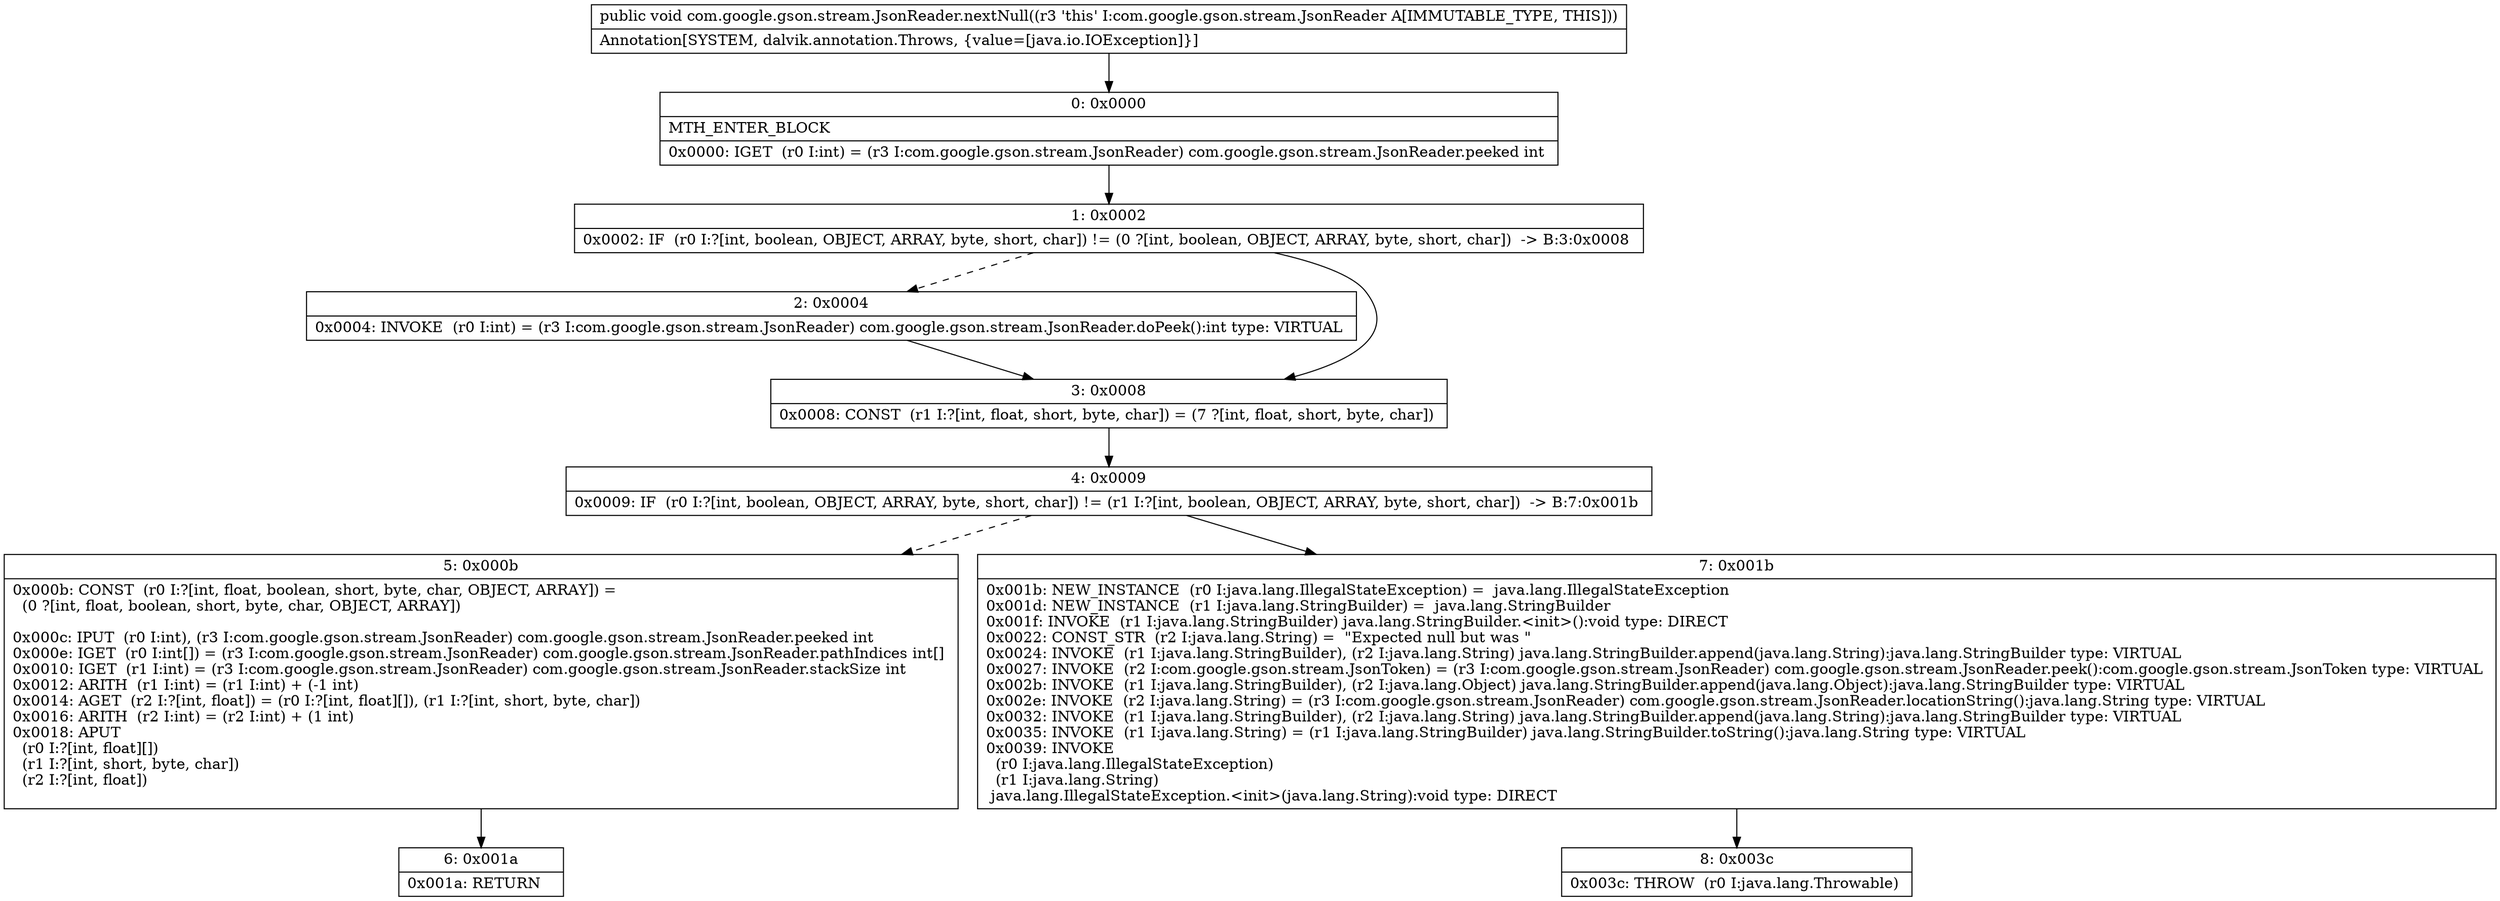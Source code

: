 digraph "CFG forcom.google.gson.stream.JsonReader.nextNull()V" {
Node_0 [shape=record,label="{0\:\ 0x0000|MTH_ENTER_BLOCK\l|0x0000: IGET  (r0 I:int) = (r3 I:com.google.gson.stream.JsonReader) com.google.gson.stream.JsonReader.peeked int \l}"];
Node_1 [shape=record,label="{1\:\ 0x0002|0x0002: IF  (r0 I:?[int, boolean, OBJECT, ARRAY, byte, short, char]) != (0 ?[int, boolean, OBJECT, ARRAY, byte, short, char])  \-\> B:3:0x0008 \l}"];
Node_2 [shape=record,label="{2\:\ 0x0004|0x0004: INVOKE  (r0 I:int) = (r3 I:com.google.gson.stream.JsonReader) com.google.gson.stream.JsonReader.doPeek():int type: VIRTUAL \l}"];
Node_3 [shape=record,label="{3\:\ 0x0008|0x0008: CONST  (r1 I:?[int, float, short, byte, char]) = (7 ?[int, float, short, byte, char]) \l}"];
Node_4 [shape=record,label="{4\:\ 0x0009|0x0009: IF  (r0 I:?[int, boolean, OBJECT, ARRAY, byte, short, char]) != (r1 I:?[int, boolean, OBJECT, ARRAY, byte, short, char])  \-\> B:7:0x001b \l}"];
Node_5 [shape=record,label="{5\:\ 0x000b|0x000b: CONST  (r0 I:?[int, float, boolean, short, byte, char, OBJECT, ARRAY]) = \l  (0 ?[int, float, boolean, short, byte, char, OBJECT, ARRAY])\l \l0x000c: IPUT  (r0 I:int), (r3 I:com.google.gson.stream.JsonReader) com.google.gson.stream.JsonReader.peeked int \l0x000e: IGET  (r0 I:int[]) = (r3 I:com.google.gson.stream.JsonReader) com.google.gson.stream.JsonReader.pathIndices int[] \l0x0010: IGET  (r1 I:int) = (r3 I:com.google.gson.stream.JsonReader) com.google.gson.stream.JsonReader.stackSize int \l0x0012: ARITH  (r1 I:int) = (r1 I:int) + (\-1 int) \l0x0014: AGET  (r2 I:?[int, float]) = (r0 I:?[int, float][]), (r1 I:?[int, short, byte, char]) \l0x0016: ARITH  (r2 I:int) = (r2 I:int) + (1 int) \l0x0018: APUT  \l  (r0 I:?[int, float][])\l  (r1 I:?[int, short, byte, char])\l  (r2 I:?[int, float])\l \l}"];
Node_6 [shape=record,label="{6\:\ 0x001a|0x001a: RETURN   \l}"];
Node_7 [shape=record,label="{7\:\ 0x001b|0x001b: NEW_INSTANCE  (r0 I:java.lang.IllegalStateException) =  java.lang.IllegalStateException \l0x001d: NEW_INSTANCE  (r1 I:java.lang.StringBuilder) =  java.lang.StringBuilder \l0x001f: INVOKE  (r1 I:java.lang.StringBuilder) java.lang.StringBuilder.\<init\>():void type: DIRECT \l0x0022: CONST_STR  (r2 I:java.lang.String) =  \"Expected null but was \" \l0x0024: INVOKE  (r1 I:java.lang.StringBuilder), (r2 I:java.lang.String) java.lang.StringBuilder.append(java.lang.String):java.lang.StringBuilder type: VIRTUAL \l0x0027: INVOKE  (r2 I:com.google.gson.stream.JsonToken) = (r3 I:com.google.gson.stream.JsonReader) com.google.gson.stream.JsonReader.peek():com.google.gson.stream.JsonToken type: VIRTUAL \l0x002b: INVOKE  (r1 I:java.lang.StringBuilder), (r2 I:java.lang.Object) java.lang.StringBuilder.append(java.lang.Object):java.lang.StringBuilder type: VIRTUAL \l0x002e: INVOKE  (r2 I:java.lang.String) = (r3 I:com.google.gson.stream.JsonReader) com.google.gson.stream.JsonReader.locationString():java.lang.String type: VIRTUAL \l0x0032: INVOKE  (r1 I:java.lang.StringBuilder), (r2 I:java.lang.String) java.lang.StringBuilder.append(java.lang.String):java.lang.StringBuilder type: VIRTUAL \l0x0035: INVOKE  (r1 I:java.lang.String) = (r1 I:java.lang.StringBuilder) java.lang.StringBuilder.toString():java.lang.String type: VIRTUAL \l0x0039: INVOKE  \l  (r0 I:java.lang.IllegalStateException)\l  (r1 I:java.lang.String)\l java.lang.IllegalStateException.\<init\>(java.lang.String):void type: DIRECT \l}"];
Node_8 [shape=record,label="{8\:\ 0x003c|0x003c: THROW  (r0 I:java.lang.Throwable) \l}"];
MethodNode[shape=record,label="{public void com.google.gson.stream.JsonReader.nextNull((r3 'this' I:com.google.gson.stream.JsonReader A[IMMUTABLE_TYPE, THIS]))  | Annotation[SYSTEM, dalvik.annotation.Throws, \{value=[java.io.IOException]\}]\l}"];
MethodNode -> Node_0;
Node_0 -> Node_1;
Node_1 -> Node_2[style=dashed];
Node_1 -> Node_3;
Node_2 -> Node_3;
Node_3 -> Node_4;
Node_4 -> Node_5[style=dashed];
Node_4 -> Node_7;
Node_5 -> Node_6;
Node_7 -> Node_8;
}

